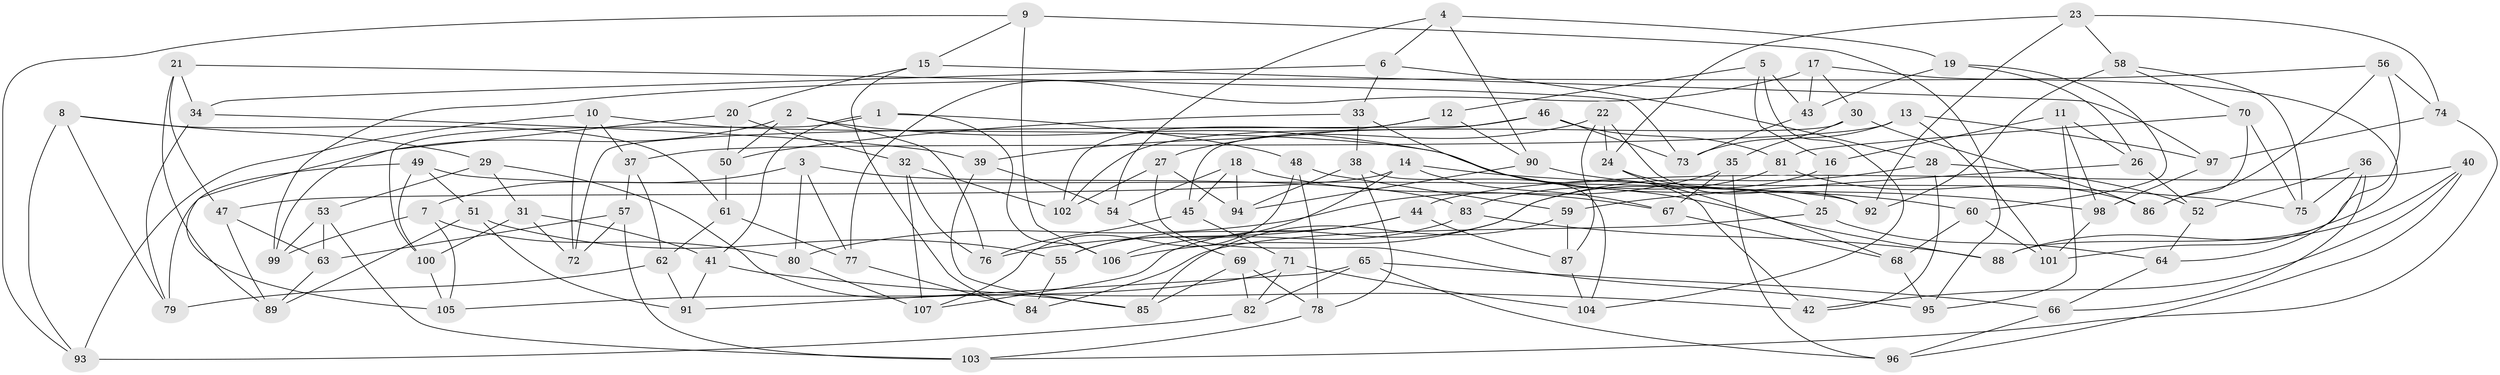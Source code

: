 // Generated by graph-tools (version 1.1) at 2025/26/03/09/25 03:26:50]
// undirected, 107 vertices, 214 edges
graph export_dot {
graph [start="1"]
  node [color=gray90,style=filled];
  1;
  2;
  3;
  4;
  5;
  6;
  7;
  8;
  9;
  10;
  11;
  12;
  13;
  14;
  15;
  16;
  17;
  18;
  19;
  20;
  21;
  22;
  23;
  24;
  25;
  26;
  27;
  28;
  29;
  30;
  31;
  32;
  33;
  34;
  35;
  36;
  37;
  38;
  39;
  40;
  41;
  42;
  43;
  44;
  45;
  46;
  47;
  48;
  49;
  50;
  51;
  52;
  53;
  54;
  55;
  56;
  57;
  58;
  59;
  60;
  61;
  62;
  63;
  64;
  65;
  66;
  67;
  68;
  69;
  70;
  71;
  72;
  73;
  74;
  75;
  76;
  77;
  78;
  79;
  80;
  81;
  82;
  83;
  84;
  85;
  86;
  87;
  88;
  89;
  90;
  91;
  92;
  93;
  94;
  95;
  96;
  97;
  98;
  99;
  100;
  101;
  102;
  103;
  104;
  105;
  106;
  107;
  1 -- 100;
  1 -- 48;
  1 -- 41;
  1 -- 106;
  2 -- 76;
  2 -- 105;
  2 -- 88;
  2 -- 50;
  3 -- 80;
  3 -- 77;
  3 -- 83;
  3 -- 7;
  4 -- 54;
  4 -- 90;
  4 -- 6;
  4 -- 19;
  5 -- 16;
  5 -- 12;
  5 -- 104;
  5 -- 43;
  6 -- 34;
  6 -- 28;
  6 -- 33;
  7 -- 80;
  7 -- 105;
  7 -- 99;
  8 -- 79;
  8 -- 93;
  8 -- 61;
  8 -- 29;
  9 -- 15;
  9 -- 95;
  9 -- 93;
  9 -- 106;
  10 -- 72;
  10 -- 60;
  10 -- 93;
  10 -- 37;
  11 -- 16;
  11 -- 26;
  11 -- 98;
  11 -- 95;
  12 -- 39;
  12 -- 102;
  12 -- 90;
  13 -- 97;
  13 -- 101;
  13 -- 37;
  13 -- 73;
  14 -- 47;
  14 -- 67;
  14 -- 75;
  14 -- 55;
  15 -- 20;
  15 -- 84;
  15 -- 97;
  16 -- 107;
  16 -- 25;
  17 -- 30;
  17 -- 101;
  17 -- 77;
  17 -- 43;
  18 -- 67;
  18 -- 54;
  18 -- 45;
  18 -- 94;
  19 -- 43;
  19 -- 60;
  19 -- 26;
  20 -- 99;
  20 -- 50;
  20 -- 32;
  21 -- 47;
  21 -- 73;
  21 -- 89;
  21 -- 34;
  22 -- 24;
  22 -- 87;
  22 -- 92;
  22 -- 27;
  23 -- 92;
  23 -- 58;
  23 -- 24;
  23 -- 74;
  24 -- 68;
  24 -- 25;
  25 -- 84;
  25 -- 64;
  26 -- 52;
  26 -- 59;
  27 -- 94;
  27 -- 95;
  27 -- 102;
  28 -- 42;
  28 -- 106;
  28 -- 52;
  29 -- 53;
  29 -- 85;
  29 -- 31;
  30 -- 86;
  30 -- 45;
  30 -- 35;
  31 -- 41;
  31 -- 100;
  31 -- 72;
  32 -- 107;
  32 -- 76;
  32 -- 102;
  33 -- 50;
  33 -- 42;
  33 -- 38;
  34 -- 39;
  34 -- 79;
  35 -- 96;
  35 -- 80;
  35 -- 67;
  36 -- 66;
  36 -- 75;
  36 -- 52;
  36 -- 64;
  37 -- 57;
  37 -- 62;
  38 -- 104;
  38 -- 78;
  38 -- 94;
  39 -- 54;
  39 -- 85;
  40 -- 96;
  40 -- 88;
  40 -- 44;
  40 -- 42;
  41 -- 91;
  41 -- 42;
  43 -- 73;
  44 -- 55;
  44 -- 87;
  44 -- 76;
  45 -- 71;
  45 -- 76;
  46 -- 73;
  46 -- 102;
  46 -- 72;
  46 -- 81;
  47 -- 63;
  47 -- 89;
  48 -- 107;
  48 -- 59;
  48 -- 78;
  49 -- 100;
  49 -- 79;
  49 -- 51;
  49 -- 92;
  50 -- 61;
  51 -- 89;
  51 -- 55;
  51 -- 91;
  52 -- 64;
  53 -- 63;
  53 -- 103;
  53 -- 99;
  54 -- 69;
  55 -- 84;
  56 -- 99;
  56 -- 86;
  56 -- 74;
  56 -- 88;
  57 -- 103;
  57 -- 63;
  57 -- 72;
  58 -- 75;
  58 -- 70;
  58 -- 92;
  59 -- 85;
  59 -- 87;
  60 -- 101;
  60 -- 68;
  61 -- 77;
  61 -- 62;
  62 -- 79;
  62 -- 91;
  63 -- 89;
  64 -- 66;
  65 -- 66;
  65 -- 82;
  65 -- 91;
  65 -- 96;
  66 -- 96;
  67 -- 68;
  68 -- 95;
  69 -- 82;
  69 -- 85;
  69 -- 78;
  70 -- 86;
  70 -- 81;
  70 -- 75;
  71 -- 82;
  71 -- 104;
  71 -- 105;
  74 -- 97;
  74 -- 103;
  77 -- 84;
  78 -- 103;
  80 -- 107;
  81 -- 83;
  81 -- 86;
  82 -- 93;
  83 -- 106;
  83 -- 88;
  87 -- 104;
  90 -- 98;
  90 -- 94;
  97 -- 98;
  98 -- 101;
  100 -- 105;
}
